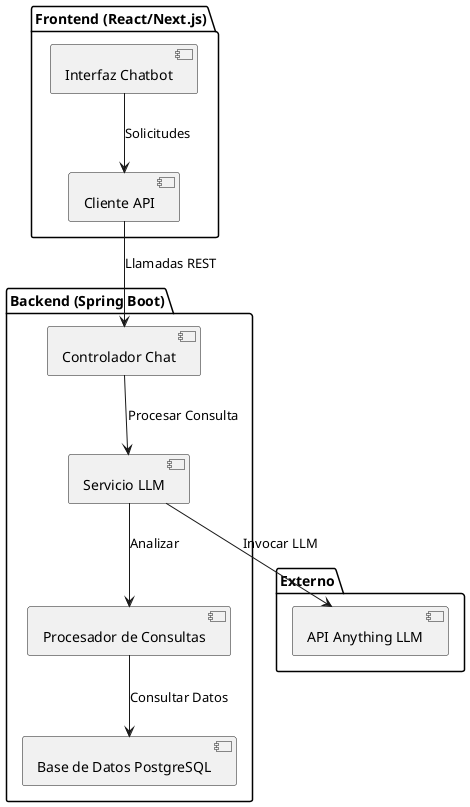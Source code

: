 @startuml Modelo-Disenio
package "Frontend (React/Next.js)" {
    component "Interfaz Chatbot" as Interfaz_Chatbot
    component "Cliente API" as Cliente_API
}

package "Backend (Spring Boot)" {
    component "Controlador Chat" as Controlador_Chat
    component "Servicio LLM" as Servicio_LLM
    component "Procesador de Consultas" as Procesador_Consultas
    component "Base de Datos PostgreSQL" as Base_Datos_PostgreSQL
}

package "Externo" {
    component "API Anything LLM" as API_LLM
}

Interfaz_Chatbot --> Cliente_API : "Solicitudes"
Cliente_API --> Controlador_Chat : "Llamadas REST"
Controlador_Chat --> Servicio_LLM : "Procesar Consulta"
Servicio_LLM --> Procesador_Consultas : "Analizar"
Procesador_Consultas --> Base_Datos_PostgreSQL : "Consultar Datos"
Servicio_LLM --> API_LLM : "Invocar LLM"
@enduml
